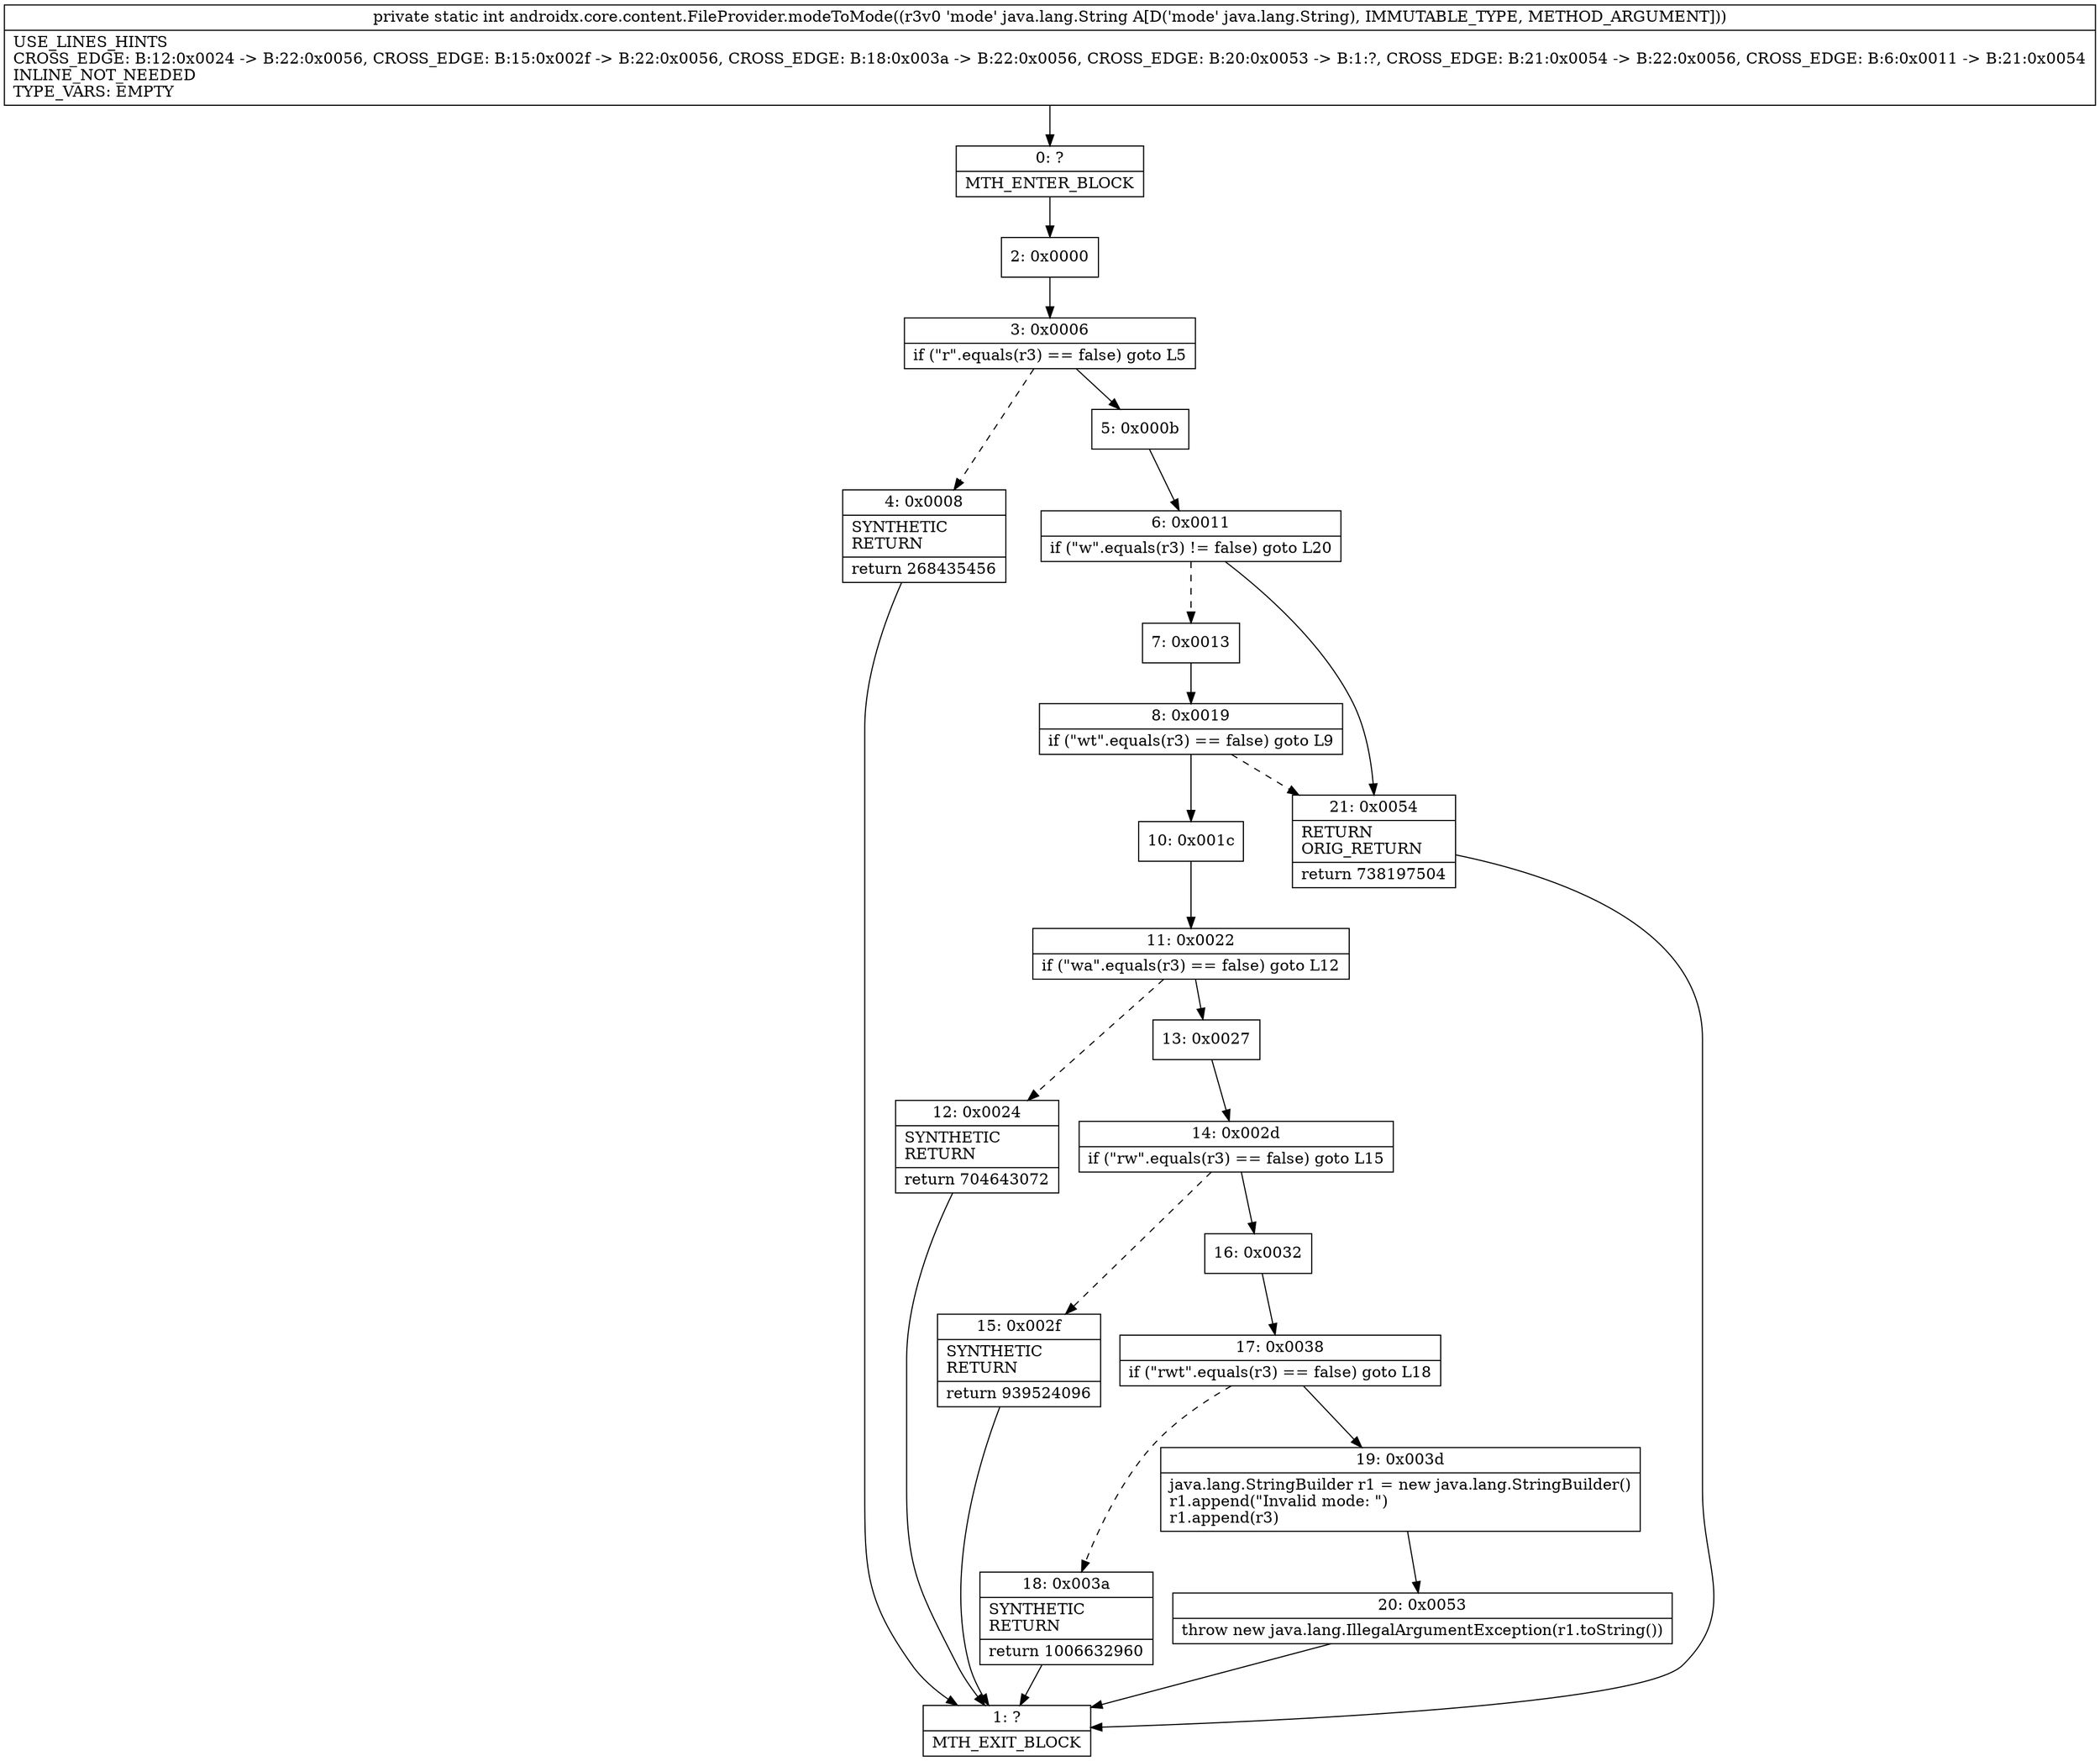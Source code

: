 digraph "CFG forandroidx.core.content.FileProvider.modeToMode(Ljava\/lang\/String;)I" {
Node_0 [shape=record,label="{0\:\ ?|MTH_ENTER_BLOCK\l}"];
Node_2 [shape=record,label="{2\:\ 0x0000}"];
Node_3 [shape=record,label="{3\:\ 0x0006|if (\"r\".equals(r3) == false) goto L5\l}"];
Node_4 [shape=record,label="{4\:\ 0x0008|SYNTHETIC\lRETURN\l|return 268435456\l}"];
Node_1 [shape=record,label="{1\:\ ?|MTH_EXIT_BLOCK\l}"];
Node_5 [shape=record,label="{5\:\ 0x000b}"];
Node_6 [shape=record,label="{6\:\ 0x0011|if (\"w\".equals(r3) != false) goto L20\l}"];
Node_7 [shape=record,label="{7\:\ 0x0013}"];
Node_8 [shape=record,label="{8\:\ 0x0019|if (\"wt\".equals(r3) == false) goto L9\l}"];
Node_10 [shape=record,label="{10\:\ 0x001c}"];
Node_11 [shape=record,label="{11\:\ 0x0022|if (\"wa\".equals(r3) == false) goto L12\l}"];
Node_12 [shape=record,label="{12\:\ 0x0024|SYNTHETIC\lRETURN\l|return 704643072\l}"];
Node_13 [shape=record,label="{13\:\ 0x0027}"];
Node_14 [shape=record,label="{14\:\ 0x002d|if (\"rw\".equals(r3) == false) goto L15\l}"];
Node_15 [shape=record,label="{15\:\ 0x002f|SYNTHETIC\lRETURN\l|return 939524096\l}"];
Node_16 [shape=record,label="{16\:\ 0x0032}"];
Node_17 [shape=record,label="{17\:\ 0x0038|if (\"rwt\".equals(r3) == false) goto L18\l}"];
Node_18 [shape=record,label="{18\:\ 0x003a|SYNTHETIC\lRETURN\l|return 1006632960\l}"];
Node_19 [shape=record,label="{19\:\ 0x003d|java.lang.StringBuilder r1 = new java.lang.StringBuilder()\lr1.append(\"Invalid mode: \")\lr1.append(r3)\l}"];
Node_20 [shape=record,label="{20\:\ 0x0053|throw new java.lang.IllegalArgumentException(r1.toString())\l}"];
Node_21 [shape=record,label="{21\:\ 0x0054|RETURN\lORIG_RETURN\l|return 738197504\l}"];
MethodNode[shape=record,label="{private static int androidx.core.content.FileProvider.modeToMode((r3v0 'mode' java.lang.String A[D('mode' java.lang.String), IMMUTABLE_TYPE, METHOD_ARGUMENT]))  | USE_LINES_HINTS\lCROSS_EDGE: B:12:0x0024 \-\> B:22:0x0056, CROSS_EDGE: B:15:0x002f \-\> B:22:0x0056, CROSS_EDGE: B:18:0x003a \-\> B:22:0x0056, CROSS_EDGE: B:20:0x0053 \-\> B:1:?, CROSS_EDGE: B:21:0x0054 \-\> B:22:0x0056, CROSS_EDGE: B:6:0x0011 \-\> B:21:0x0054\lINLINE_NOT_NEEDED\lTYPE_VARS: EMPTY\l}"];
MethodNode -> Node_0;Node_0 -> Node_2;
Node_2 -> Node_3;
Node_3 -> Node_4[style=dashed];
Node_3 -> Node_5;
Node_4 -> Node_1;
Node_5 -> Node_6;
Node_6 -> Node_7[style=dashed];
Node_6 -> Node_21;
Node_7 -> Node_8;
Node_8 -> Node_10;
Node_8 -> Node_21[style=dashed];
Node_10 -> Node_11;
Node_11 -> Node_12[style=dashed];
Node_11 -> Node_13;
Node_12 -> Node_1;
Node_13 -> Node_14;
Node_14 -> Node_15[style=dashed];
Node_14 -> Node_16;
Node_15 -> Node_1;
Node_16 -> Node_17;
Node_17 -> Node_18[style=dashed];
Node_17 -> Node_19;
Node_18 -> Node_1;
Node_19 -> Node_20;
Node_20 -> Node_1;
Node_21 -> Node_1;
}

